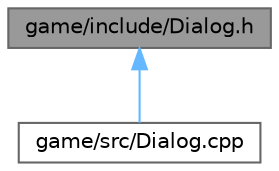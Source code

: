 digraph "game/include/Dialog.h"
{
 // LATEX_PDF_SIZE
  bgcolor="transparent";
  edge [fontname=Helvetica,fontsize=10,labelfontname=Helvetica,labelfontsize=10];
  node [fontname=Helvetica,fontsize=10,shape=box,height=0.2,width=0.4];
  Node1 [id="Node000001",label="game/include/Dialog.h",height=0.2,width=0.4,color="gray40", fillcolor="grey60", style="filled", fontcolor="black",tooltip="Dialog system class."];
  Node1 -> Node2 [id="edge1_Node000001_Node000002",dir="back",color="steelblue1",style="solid",tooltip=" "];
  Node2 [id="Node000002",label="game/src/Dialog.cpp",height=0.2,width=0.4,color="grey40", fillcolor="white", style="filled",URL="$Dialog_8cpp.html",tooltip=" "];
}
